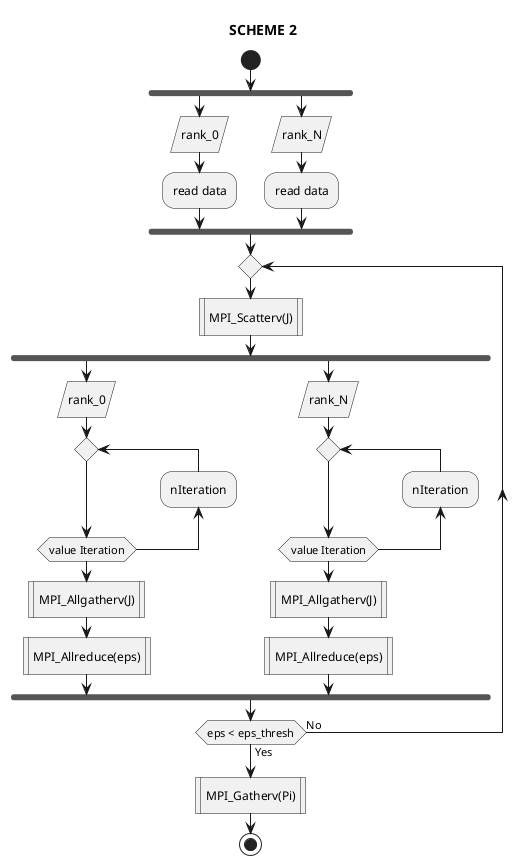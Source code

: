 @startuml
'left to right direction
' Horizontal lines: -->, <--, <-->'
title SCHEME 2
start
fork
    :rank_0/
    :read data;
fork again
    :rank_N/
    :read data;
end fork
repeat
:MPI_Scatterv(J)|
fork
    :rank_0/
repeat
backward:nIteration;
repeat while (value Iteration)
    :MPI_Allgatherv(J)|
    :MPI_Allreduce(eps)|
fork again
    :rank_N/
repeat
backward:nIteration;
repeat while (value Iteration)
    :MPI_Allgatherv(J)|
    :MPI_Allreduce(eps)|
end fork
repeat while (eps < eps_thresh) is (No) not (Yes)
:MPI_Gatherv(Pi)|
stop

@enduml